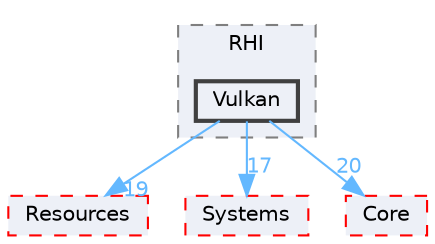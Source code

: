 digraph "engine/src/Platform/RHI/Vulkan"
{
 // LATEX_PDF_SIZE
  bgcolor="transparent";
  edge [fontname=Helvetica,fontsize=10,labelfontname=Helvetica,labelfontsize=10];
  node [fontname=Helvetica,fontsize=10,shape=box,height=0.2,width=0.4];
  compound=true
  subgraph clusterdir_198820540fc3c4949a2df75b9a329fa6 {
    graph [ bgcolor="#edf0f7", pencolor="grey50", label="RHI", fontname=Helvetica,fontsize=10 style="filled,dashed", URL="dir_198820540fc3c4949a2df75b9a329fa6.html",tooltip=""]
  dir_6561cc3843c18e2e5ac588cc7e67af2b [label="Vulkan", fillcolor="#edf0f7", color="grey25", style="filled,bold", URL="dir_6561cc3843c18e2e5ac588cc7e67af2b.html",tooltip=""];
  }
  dir_2ab259cc492faa06ce95e6c059fe525a [label="Resources", fillcolor="#edf0f7", color="red", style="filled,dashed", URL="dir_2ab259cc492faa06ce95e6c059fe525a.html",tooltip=""];
  dir_c2384e7713f5e4437b1ef1587373e438 [label="Systems", fillcolor="#edf0f7", color="red", style="filled,dashed", URL="dir_c2384e7713f5e4437b1ef1587373e438.html",tooltip=""];
  dir_76f71e38ffdabdefadeabf92bf62b6a6 [label="Core", fillcolor="#edf0f7", color="red", style="filled,dashed", URL="dir_76f71e38ffdabdefadeabf92bf62b6a6.html",tooltip=""];
  dir_6561cc3843c18e2e5ac588cc7e67af2b->dir_2ab259cc492faa06ce95e6c059fe525a [headlabel="19", labeldistance=1.5 headhref="dir_000021_000012.html" href="dir_000021_000012.html" color="steelblue1" fontcolor="steelblue1"];
  dir_6561cc3843c18e2e5ac588cc7e67af2b->dir_76f71e38ffdabdefadeabf92bf62b6a6 [headlabel="20", labeldistance=1.5 headhref="dir_000021_000003.html" href="dir_000021_000003.html" color="steelblue1" fontcolor="steelblue1"];
  dir_6561cc3843c18e2e5ac588cc7e67af2b->dir_c2384e7713f5e4437b1ef1587373e438 [headlabel="17", labeldistance=1.5 headhref="dir_000021_000017.html" href="dir_000021_000017.html" color="steelblue1" fontcolor="steelblue1"];
}
